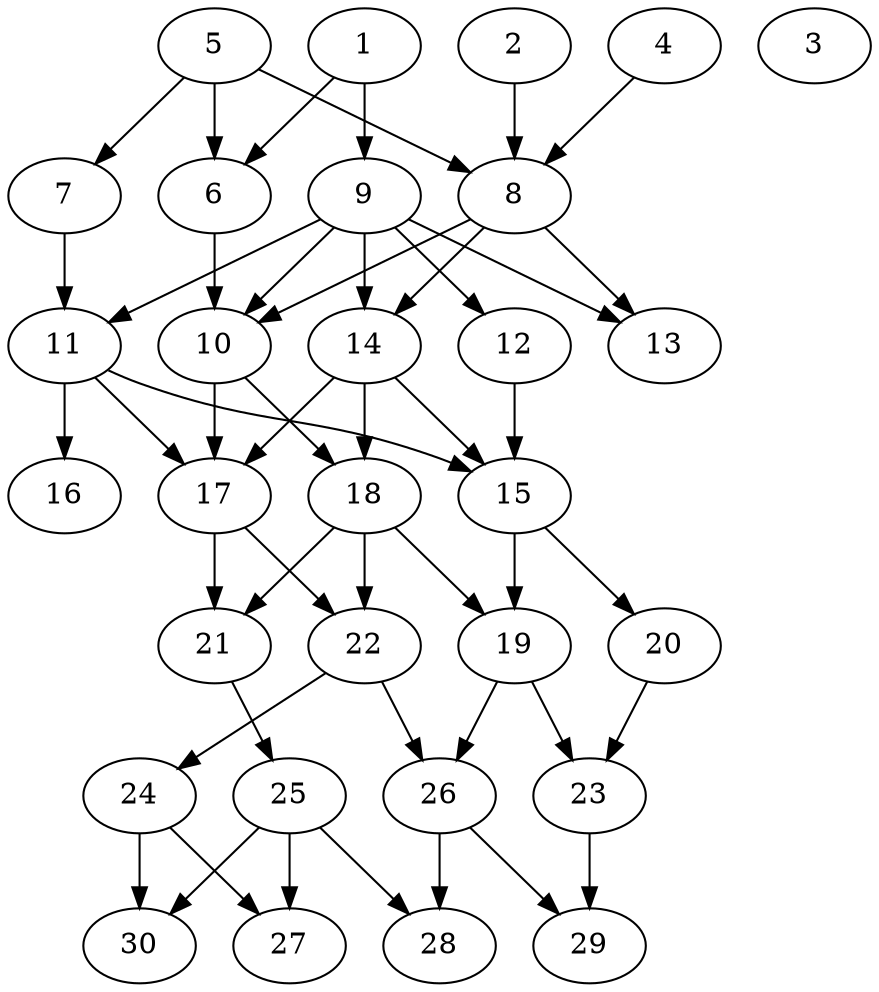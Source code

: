 // DAG automatically generated by daggen at Thu Oct  3 14:04:18 2019
// ./daggen --dot -n 30 --ccr 0.5 --fat 0.5 --regular 0.9 --density 0.6 --mindata 5242880 --maxdata 52428800 
digraph G {
  1 [size="59439104", alpha="0.07", expect_size="29719552"] 
  1 -> 6 [size ="29719552"]
  1 -> 9 [size ="29719552"]
  2 [size="67098624", alpha="0.14", expect_size="33549312"] 
  2 -> 8 [size ="33549312"]
  3 [size="70643712", alpha="0.06", expect_size="35321856"] 
  4 [size="56741888", alpha="0.11", expect_size="28370944"] 
  4 -> 8 [size ="28370944"]
  5 [size="91373568", alpha="0.17", expect_size="45686784"] 
  5 -> 6 [size ="45686784"]
  5 -> 7 [size ="45686784"]
  5 -> 8 [size ="45686784"]
  6 [size="29886464", alpha="0.16", expect_size="14943232"] 
  6 -> 10 [size ="14943232"]
  7 [size="60530688", alpha="0.04", expect_size="30265344"] 
  7 -> 11 [size ="30265344"]
  8 [size="18073600", alpha="0.14", expect_size="9036800"] 
  8 -> 10 [size ="9036800"]
  8 -> 13 [size ="9036800"]
  8 -> 14 [size ="9036800"]
  9 [size="65376256", alpha="0.08", expect_size="32688128"] 
  9 -> 10 [size ="32688128"]
  9 -> 11 [size ="32688128"]
  9 -> 12 [size ="32688128"]
  9 -> 13 [size ="32688128"]
  9 -> 14 [size ="32688128"]
  10 [size="79175680", alpha="0.12", expect_size="39587840"] 
  10 -> 17 [size ="39587840"]
  10 -> 18 [size ="39587840"]
  11 [size="72478720", alpha="0.02", expect_size="36239360"] 
  11 -> 15 [size ="36239360"]
  11 -> 16 [size ="36239360"]
  11 -> 17 [size ="36239360"]
  12 [size="104523776", alpha="0.06", expect_size="52261888"] 
  12 -> 15 [size ="52261888"]
  13 [size="75620352", alpha="0.13", expect_size="37810176"] 
  14 [size="103583744", alpha="0.04", expect_size="51791872"] 
  14 -> 15 [size ="51791872"]
  14 -> 17 [size ="51791872"]
  14 -> 18 [size ="51791872"]
  15 [size="61018112", alpha="0.05", expect_size="30509056"] 
  15 -> 19 [size ="30509056"]
  15 -> 20 [size ="30509056"]
  16 [size="48398336", alpha="0.06", expect_size="24199168"] 
  17 [size="28274688", alpha="0.05", expect_size="14137344"] 
  17 -> 21 [size ="14137344"]
  17 -> 22 [size ="14137344"]
  18 [size="49221632", alpha="0.07", expect_size="24610816"] 
  18 -> 19 [size ="24610816"]
  18 -> 21 [size ="24610816"]
  18 -> 22 [size ="24610816"]
  19 [size="18622464", alpha="0.15", expect_size="9311232"] 
  19 -> 23 [size ="9311232"]
  19 -> 26 [size ="9311232"]
  20 [size="55631872", alpha="0.14", expect_size="27815936"] 
  20 -> 23 [size ="27815936"]
  21 [size="16519168", alpha="0.02", expect_size="8259584"] 
  21 -> 25 [size ="8259584"]
  22 [size="24543232", alpha="0.03", expect_size="12271616"] 
  22 -> 24 [size ="12271616"]
  22 -> 26 [size ="12271616"]
  23 [size="52744192", alpha="0.16", expect_size="26372096"] 
  23 -> 29 [size ="26372096"]
  24 [size="21342208", alpha="0.19", expect_size="10671104"] 
  24 -> 27 [size ="10671104"]
  24 -> 30 [size ="10671104"]
  25 [size="42176512", alpha="0.20", expect_size="21088256"] 
  25 -> 27 [size ="21088256"]
  25 -> 28 [size ="21088256"]
  25 -> 30 [size ="21088256"]
  26 [size="63625216", alpha="0.04", expect_size="31812608"] 
  26 -> 28 [size ="31812608"]
  26 -> 29 [size ="31812608"]
  27 [size="89692160", alpha="0.19", expect_size="44846080"] 
  28 [size="21041152", alpha="0.15", expect_size="10520576"] 
  29 [size="54108160", alpha="0.04", expect_size="27054080"] 
  30 [size="32835584", alpha="0.06", expect_size="16417792"] 
}
